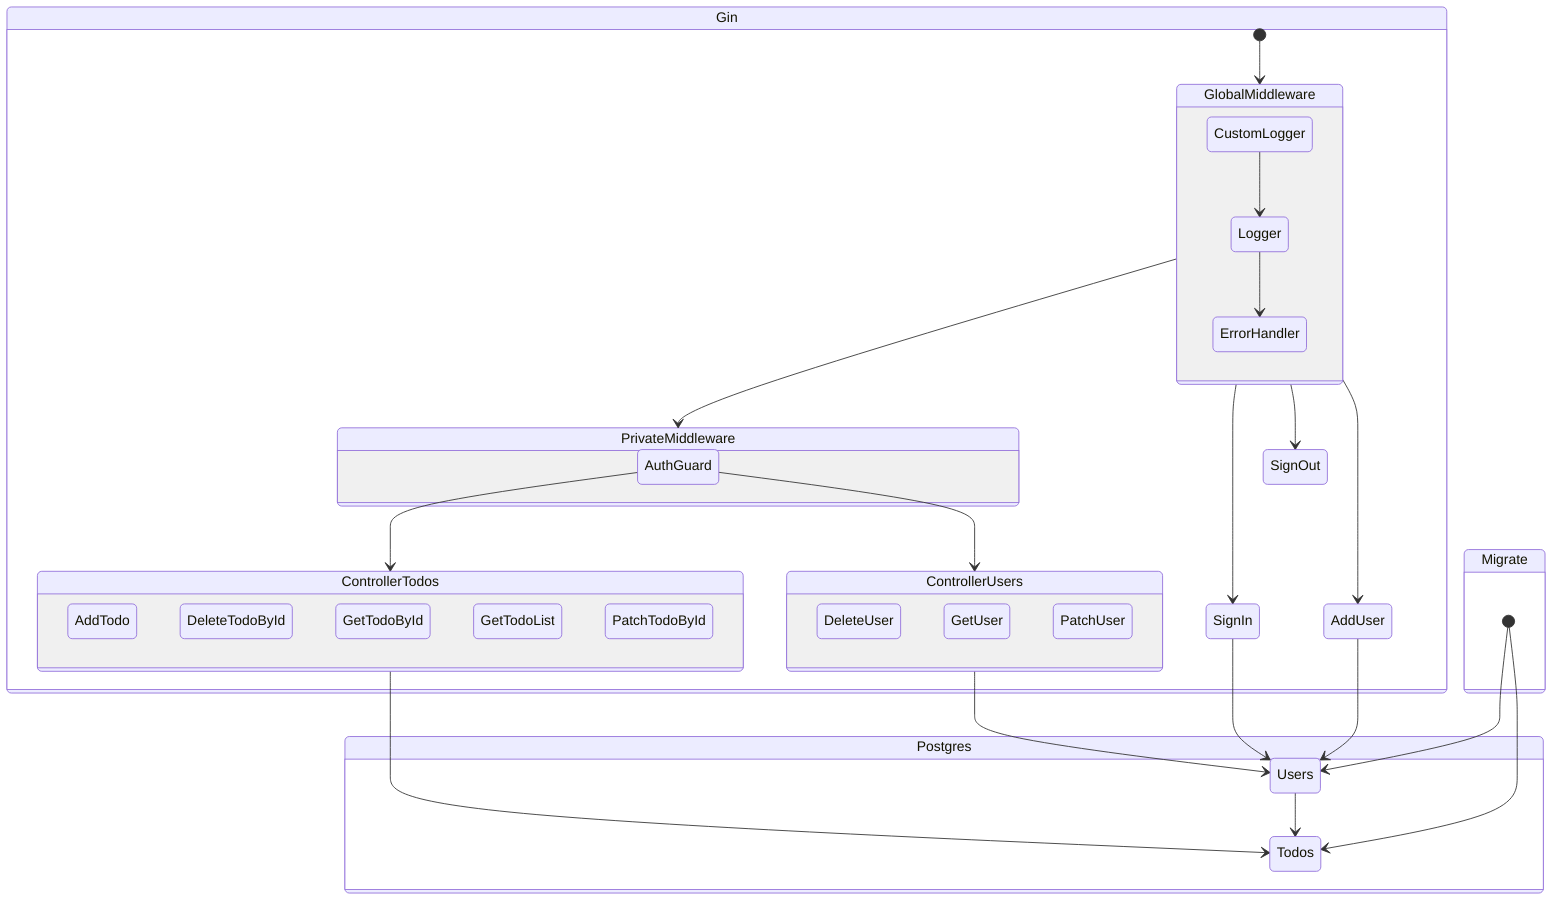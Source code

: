 stateDiagram-v2
    state Gin {
        [*] --> GlobalMiddleware
        GlobalMiddleware --> PrivateMiddleware
        GlobalMiddleware --> SignIn
        GlobalMiddleware --> SignOut
        GlobalMiddleware --> AddUser
        ControllerTodos --> Todos
        ControllerUsers --> Users
        SignIn --> Users
        AddUser --> Users
        SignOut
        state GlobalMiddleware {
            CustomLogger --> Logger
            Logger --> ErrorHandler
        }
        state PrivateMiddleware {
            AuthGuard --> ControllerTodos
            AuthGuard --> ControllerUsers
        }
        state ControllerUsers {
            DeleteUser
            GetUser
            PatchUser
        }
        state ControllerTodos {
            AddTodo
            DeleteTodoById
            GetTodoById
            GetTodoList
            PatchTodoById
        }
    }
    state Migrate {
        [*] --> Users
        [*] --> Todos
    }
    state Postgres {
        Users --> Todos
    }